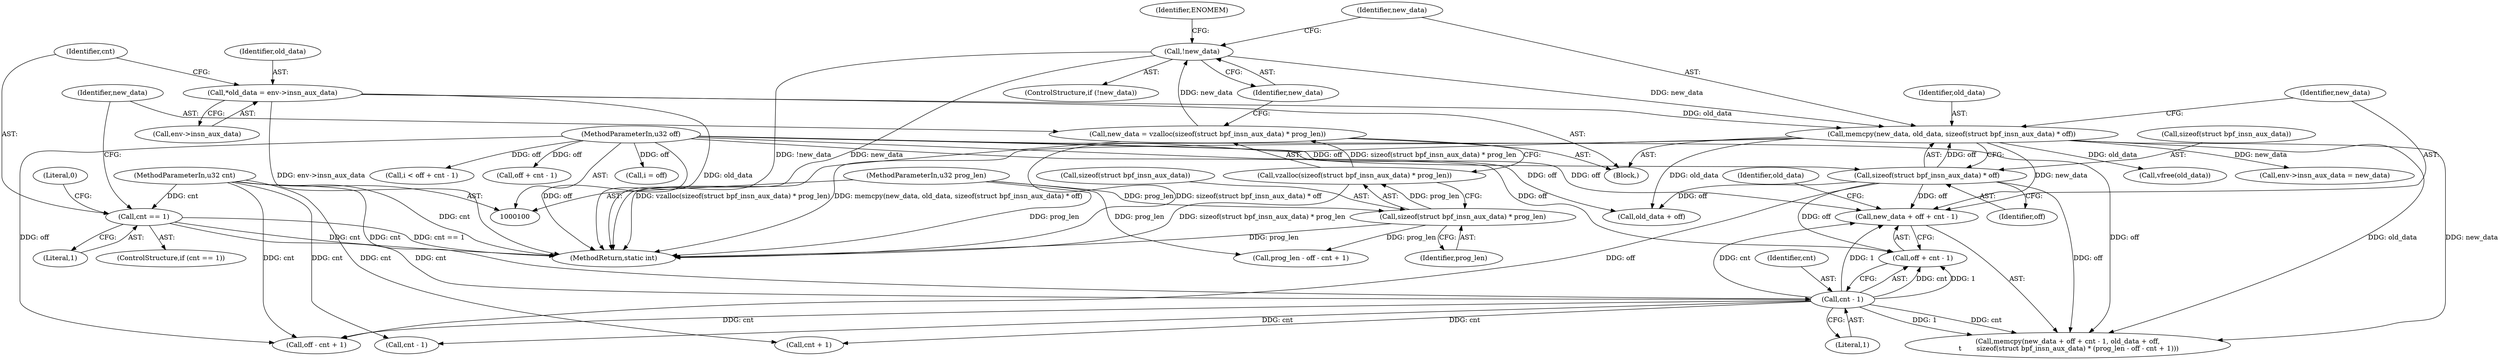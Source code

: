 digraph "0_linux_c131187db2d3fa2f8bf32fdf4e9a4ef805168467@pointer" {
"1000141" [label="(Call,new_data + off + cnt - 1)"];
"1000133" [label="(Call,memcpy(new_data, old_data, sizeof(struct bpf_insn_aux_data) * off))"];
"1000128" [label="(Call,!new_data)"];
"1000120" [label="(Call,new_data = vzalloc(sizeof(struct bpf_insn_aux_data) * prog_len))"];
"1000122" [label="(Call,vzalloc(sizeof(struct bpf_insn_aux_data) * prog_len))"];
"1000123" [label="(Call,sizeof(struct bpf_insn_aux_data) * prog_len)"];
"1000102" [label="(MethodParameterIn,u32 prog_len)"];
"1000108" [label="(Call,*old_data = env->insn_aux_data)"];
"1000136" [label="(Call,sizeof(struct bpf_insn_aux_data) * off)"];
"1000103" [label="(MethodParameterIn,u32 off)"];
"1000145" [label="(Call,cnt - 1)"];
"1000115" [label="(Call,cnt == 1)"];
"1000104" [label="(MethodParameterIn,u32 cnt)"];
"1000154" [label="(Call,prog_len - off - cnt + 1)"];
"1000141" [label="(Call,new_data + off + cnt - 1)"];
"1000162" [label="(Call,i = off)"];
"1000142" [label="(Identifier,new_data)"];
"1000117" [label="(Literal,1)"];
"1000119" [label="(Literal,0)"];
"1000105" [label="(Block,)"];
"1000140" [label="(Call,memcpy(new_data + off + cnt - 1, old_data + off,\n \t       sizeof(struct bpf_insn_aux_data) * (prog_len - off - cnt + 1)))"];
"1000110" [label="(Call,env->insn_aux_data)"];
"1000103" [label="(MethodParameterIn,u32 off)"];
"1000108" [label="(Call,*old_data = env->insn_aux_data)"];
"1000156" [label="(Call,off - cnt + 1)"];
"1000123" [label="(Call,sizeof(struct bpf_insn_aux_data) * prog_len)"];
"1000115" [label="(Call,cnt == 1)"];
"1000186" [label="(Call,vfree(old_data))"];
"1000136" [label="(Call,sizeof(struct bpf_insn_aux_data) * off)"];
"1000135" [label="(Identifier,old_data)"];
"1000129" [label="(Identifier,new_data)"];
"1000147" [label="(Literal,1)"];
"1000169" [label="(Call,cnt - 1)"];
"1000165" [label="(Call,i < off + cnt - 1)"];
"1000133" [label="(Call,memcpy(new_data, old_data, sizeof(struct bpf_insn_aux_data) * off))"];
"1000134" [label="(Identifier,new_data)"];
"1000149" [label="(Identifier,old_data)"];
"1000145" [label="(Call,cnt - 1)"];
"1000122" [label="(Call,vzalloc(sizeof(struct bpf_insn_aux_data) * prog_len))"];
"1000104" [label="(MethodParameterIn,u32 cnt)"];
"1000128" [label="(Call,!new_data)"];
"1000126" [label="(Identifier,prog_len)"];
"1000102" [label="(MethodParameterIn,u32 prog_len)"];
"1000132" [label="(Identifier,ENOMEM)"];
"1000158" [label="(Call,cnt + 1)"];
"1000116" [label="(Identifier,cnt)"];
"1000139" [label="(Identifier,off)"];
"1000120" [label="(Call,new_data = vzalloc(sizeof(struct bpf_insn_aux_data) * prog_len))"];
"1000167" [label="(Call,off + cnt - 1)"];
"1000137" [label="(Call,sizeof(struct bpf_insn_aux_data))"];
"1000127" [label="(ControlStructure,if (!new_data))"];
"1000148" [label="(Call,old_data + off)"];
"1000114" [label="(ControlStructure,if (cnt == 1))"];
"1000146" [label="(Identifier,cnt)"];
"1000143" [label="(Call,off + cnt - 1)"];
"1000181" [label="(Call,env->insn_aux_data = new_data)"];
"1000121" [label="(Identifier,new_data)"];
"1000109" [label="(Identifier,old_data)"];
"1000190" [label="(MethodReturn,static int)"];
"1000124" [label="(Call,sizeof(struct bpf_insn_aux_data))"];
"1000141" -> "1000140"  [label="AST: "];
"1000141" -> "1000143"  [label="CFG: "];
"1000142" -> "1000141"  [label="AST: "];
"1000143" -> "1000141"  [label="AST: "];
"1000149" -> "1000141"  [label="CFG: "];
"1000133" -> "1000141"  [label="DDG: new_data"];
"1000136" -> "1000141"  [label="DDG: off"];
"1000103" -> "1000141"  [label="DDG: off"];
"1000145" -> "1000141"  [label="DDG: cnt"];
"1000145" -> "1000141"  [label="DDG: 1"];
"1000133" -> "1000105"  [label="AST: "];
"1000133" -> "1000136"  [label="CFG: "];
"1000134" -> "1000133"  [label="AST: "];
"1000135" -> "1000133"  [label="AST: "];
"1000136" -> "1000133"  [label="AST: "];
"1000142" -> "1000133"  [label="CFG: "];
"1000133" -> "1000190"  [label="DDG: memcpy(new_data, old_data, sizeof(struct bpf_insn_aux_data) * off)"];
"1000133" -> "1000190"  [label="DDG: sizeof(struct bpf_insn_aux_data) * off"];
"1000128" -> "1000133"  [label="DDG: new_data"];
"1000108" -> "1000133"  [label="DDG: old_data"];
"1000136" -> "1000133"  [label="DDG: off"];
"1000133" -> "1000140"  [label="DDG: new_data"];
"1000133" -> "1000140"  [label="DDG: old_data"];
"1000133" -> "1000148"  [label="DDG: old_data"];
"1000133" -> "1000181"  [label="DDG: new_data"];
"1000133" -> "1000186"  [label="DDG: old_data"];
"1000128" -> "1000127"  [label="AST: "];
"1000128" -> "1000129"  [label="CFG: "];
"1000129" -> "1000128"  [label="AST: "];
"1000132" -> "1000128"  [label="CFG: "];
"1000134" -> "1000128"  [label="CFG: "];
"1000128" -> "1000190"  [label="DDG: new_data"];
"1000128" -> "1000190"  [label="DDG: !new_data"];
"1000120" -> "1000128"  [label="DDG: new_data"];
"1000120" -> "1000105"  [label="AST: "];
"1000120" -> "1000122"  [label="CFG: "];
"1000121" -> "1000120"  [label="AST: "];
"1000122" -> "1000120"  [label="AST: "];
"1000129" -> "1000120"  [label="CFG: "];
"1000120" -> "1000190"  [label="DDG: vzalloc(sizeof(struct bpf_insn_aux_data) * prog_len)"];
"1000122" -> "1000120"  [label="DDG: sizeof(struct bpf_insn_aux_data) * prog_len"];
"1000122" -> "1000123"  [label="CFG: "];
"1000123" -> "1000122"  [label="AST: "];
"1000122" -> "1000190"  [label="DDG: sizeof(struct bpf_insn_aux_data) * prog_len"];
"1000123" -> "1000122"  [label="DDG: prog_len"];
"1000123" -> "1000126"  [label="CFG: "];
"1000124" -> "1000123"  [label="AST: "];
"1000126" -> "1000123"  [label="AST: "];
"1000123" -> "1000190"  [label="DDG: prog_len"];
"1000102" -> "1000123"  [label="DDG: prog_len"];
"1000123" -> "1000154"  [label="DDG: prog_len"];
"1000102" -> "1000100"  [label="AST: "];
"1000102" -> "1000190"  [label="DDG: prog_len"];
"1000102" -> "1000154"  [label="DDG: prog_len"];
"1000108" -> "1000105"  [label="AST: "];
"1000108" -> "1000110"  [label="CFG: "];
"1000109" -> "1000108"  [label="AST: "];
"1000110" -> "1000108"  [label="AST: "];
"1000116" -> "1000108"  [label="CFG: "];
"1000108" -> "1000190"  [label="DDG: env->insn_aux_data"];
"1000108" -> "1000190"  [label="DDG: old_data"];
"1000136" -> "1000139"  [label="CFG: "];
"1000137" -> "1000136"  [label="AST: "];
"1000139" -> "1000136"  [label="AST: "];
"1000103" -> "1000136"  [label="DDG: off"];
"1000136" -> "1000140"  [label="DDG: off"];
"1000136" -> "1000143"  [label="DDG: off"];
"1000136" -> "1000148"  [label="DDG: off"];
"1000136" -> "1000156"  [label="DDG: off"];
"1000103" -> "1000100"  [label="AST: "];
"1000103" -> "1000190"  [label="DDG: off"];
"1000103" -> "1000140"  [label="DDG: off"];
"1000103" -> "1000143"  [label="DDG: off"];
"1000103" -> "1000148"  [label="DDG: off"];
"1000103" -> "1000156"  [label="DDG: off"];
"1000103" -> "1000162"  [label="DDG: off"];
"1000103" -> "1000165"  [label="DDG: off"];
"1000103" -> "1000167"  [label="DDG: off"];
"1000145" -> "1000143"  [label="AST: "];
"1000145" -> "1000147"  [label="CFG: "];
"1000146" -> "1000145"  [label="AST: "];
"1000147" -> "1000145"  [label="AST: "];
"1000143" -> "1000145"  [label="CFG: "];
"1000145" -> "1000140"  [label="DDG: cnt"];
"1000145" -> "1000140"  [label="DDG: 1"];
"1000145" -> "1000143"  [label="DDG: cnt"];
"1000145" -> "1000143"  [label="DDG: 1"];
"1000115" -> "1000145"  [label="DDG: cnt"];
"1000104" -> "1000145"  [label="DDG: cnt"];
"1000145" -> "1000156"  [label="DDG: cnt"];
"1000145" -> "1000158"  [label="DDG: cnt"];
"1000145" -> "1000169"  [label="DDG: cnt"];
"1000115" -> "1000114"  [label="AST: "];
"1000115" -> "1000117"  [label="CFG: "];
"1000116" -> "1000115"  [label="AST: "];
"1000117" -> "1000115"  [label="AST: "];
"1000119" -> "1000115"  [label="CFG: "];
"1000121" -> "1000115"  [label="CFG: "];
"1000115" -> "1000190"  [label="DDG: cnt"];
"1000115" -> "1000190"  [label="DDG: cnt == 1"];
"1000104" -> "1000115"  [label="DDG: cnt"];
"1000104" -> "1000100"  [label="AST: "];
"1000104" -> "1000190"  [label="DDG: cnt"];
"1000104" -> "1000156"  [label="DDG: cnt"];
"1000104" -> "1000158"  [label="DDG: cnt"];
"1000104" -> "1000169"  [label="DDG: cnt"];
}
